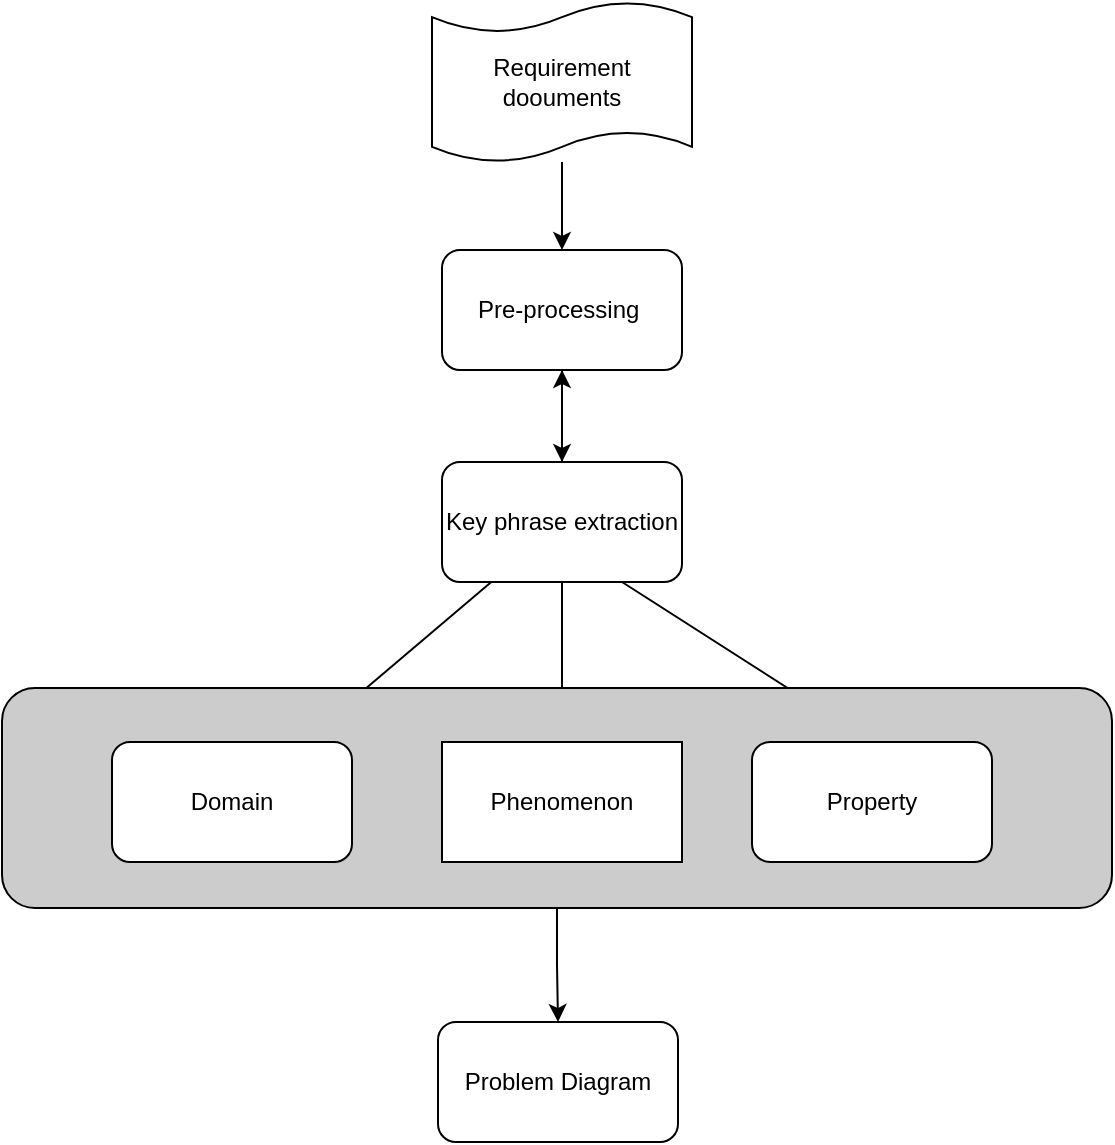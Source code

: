 <mxfile version="21.2.9" type="github">
  <diagram name="第 1 页" id="EaXCSPh4J-7xRSbRL5-Y">
    <mxGraphModel dx="1505" dy="829" grid="1" gridSize="10" guides="1" tooltips="1" connect="1" arrows="1" fold="1" page="1" pageScale="1" pageWidth="827" pageHeight="1169" math="0" shadow="0">
      <root>
        <mxCell id="0" />
        <mxCell id="1" parent="0" />
        <mxCell id="zraVMbd_DWUTViFeBLR9-5" value="" style="edgeStyle=orthogonalEdgeStyle;rounded=0;orthogonalLoop=1;jettySize=auto;html=1;" edge="1" parent="1" source="zraVMbd_DWUTViFeBLR9-2" target="zraVMbd_DWUTViFeBLR9-3">
          <mxGeometry relative="1" as="geometry" />
        </mxCell>
        <mxCell id="zraVMbd_DWUTViFeBLR9-2" value="Requirement doouments" style="shape=tape;whiteSpace=wrap;html=1;strokeWidth=1;size=0.19" vertex="1" parent="1">
          <mxGeometry x="320" y="150" width="130" height="80" as="geometry" />
        </mxCell>
        <mxCell id="zraVMbd_DWUTViFeBLR9-6" value="" style="edgeStyle=orthogonalEdgeStyle;rounded=0;orthogonalLoop=1;jettySize=auto;html=1;" edge="1" parent="1" source="zraVMbd_DWUTViFeBLR9-3" target="zraVMbd_DWUTViFeBLR9-4">
          <mxGeometry relative="1" as="geometry" />
        </mxCell>
        <mxCell id="zraVMbd_DWUTViFeBLR9-3" value="Pre-processing&amp;nbsp;" style="rounded=1;whiteSpace=wrap;html=1;" vertex="1" parent="1">
          <mxGeometry x="325" y="274" width="120" height="60" as="geometry" />
        </mxCell>
        <mxCell id="zraVMbd_DWUTViFeBLR9-8" value="" style="rounded=0;orthogonalLoop=1;jettySize=auto;html=1;" edge="1" parent="1" source="zraVMbd_DWUTViFeBLR9-4" target="zraVMbd_DWUTViFeBLR9-7">
          <mxGeometry relative="1" as="geometry" />
        </mxCell>
        <mxCell id="zraVMbd_DWUTViFeBLR9-12" style="rounded=0;orthogonalLoop=1;jettySize=auto;html=1;exitX=0.75;exitY=1;exitDx=0;exitDy=0;entryX=0.5;entryY=0;entryDx=0;entryDy=0;" edge="1" parent="1" source="zraVMbd_DWUTViFeBLR9-4" target="zraVMbd_DWUTViFeBLR9-11">
          <mxGeometry relative="1" as="geometry" />
        </mxCell>
        <mxCell id="zraVMbd_DWUTViFeBLR9-14" value="" style="edgeStyle=orthogonalEdgeStyle;rounded=0;orthogonalLoop=1;jettySize=auto;html=1;" edge="1" parent="1" source="zraVMbd_DWUTViFeBLR9-4" target="zraVMbd_DWUTViFeBLR9-13">
          <mxGeometry relative="1" as="geometry" />
        </mxCell>
        <mxCell id="zraVMbd_DWUTViFeBLR9-19" value="" style="edgeStyle=orthogonalEdgeStyle;rounded=0;orthogonalLoop=1;jettySize=auto;html=1;" edge="1" parent="1" source="zraVMbd_DWUTViFeBLR9-4" target="zraVMbd_DWUTViFeBLR9-3">
          <mxGeometry relative="1" as="geometry" />
        </mxCell>
        <mxCell id="zraVMbd_DWUTViFeBLR9-4" value="Key phrase extraction" style="rounded=1;whiteSpace=wrap;html=1;" vertex="1" parent="1">
          <mxGeometry x="325" y="380" width="120" height="60" as="geometry" />
        </mxCell>
        <mxCell id="zraVMbd_DWUTViFeBLR9-18" value="" style="edgeStyle=orthogonalEdgeStyle;rounded=0;orthogonalLoop=1;jettySize=auto;html=1;" edge="1" parent="1" source="zraVMbd_DWUTViFeBLR9-16" target="zraVMbd_DWUTViFeBLR9-17">
          <mxGeometry relative="1" as="geometry" />
        </mxCell>
        <mxCell id="zraVMbd_DWUTViFeBLR9-16" value="" style="rounded=1;whiteSpace=wrap;html=1;strokeWidth=1;fillStyle=solid;gradientColor=none;fillColor=#CCCCCC;" vertex="1" parent="1">
          <mxGeometry x="105" y="493" width="555" height="110" as="geometry" />
        </mxCell>
        <mxCell id="zraVMbd_DWUTViFeBLR9-7" value="Domain" style="whiteSpace=wrap;html=1;rounded=1;" vertex="1" parent="1">
          <mxGeometry x="160" y="520" width="120" height="60" as="geometry" />
        </mxCell>
        <mxCell id="zraVMbd_DWUTViFeBLR9-11" value="Property" style="whiteSpace=wrap;html=1;rounded=1;" vertex="1" parent="1">
          <mxGeometry x="480" y="520" width="120" height="60" as="geometry" />
        </mxCell>
        <mxCell id="zraVMbd_DWUTViFeBLR9-13" value="Phenomenon" style="whiteSpace=wrap;html=1;rounded=1;arcSize=0;" vertex="1" parent="1">
          <mxGeometry x="325" y="520" width="120" height="60" as="geometry" />
        </mxCell>
        <mxCell id="zraVMbd_DWUTViFeBLR9-17" value="Problem Diagram" style="whiteSpace=wrap;html=1;rounded=1;strokeWidth=1;fillStyle=solid;gradientColor=none;" vertex="1" parent="1">
          <mxGeometry x="323" y="660" width="120" height="60" as="geometry" />
        </mxCell>
      </root>
    </mxGraphModel>
  </diagram>
</mxfile>
